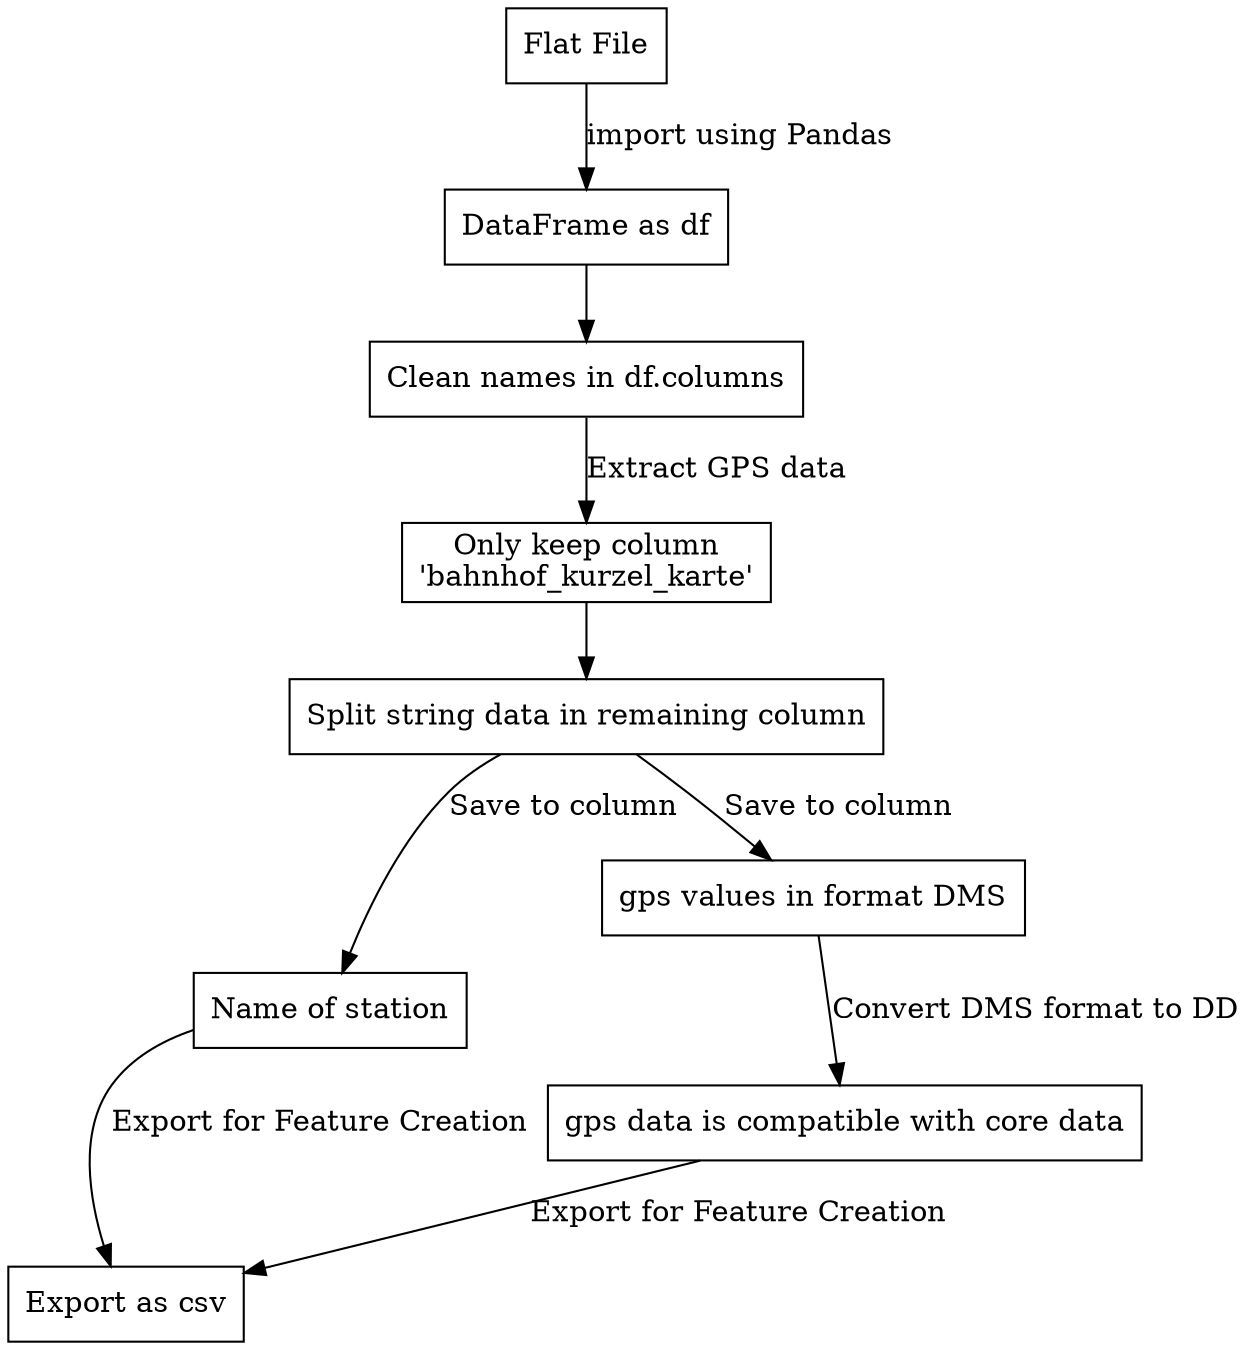 digraph G {
    node [shape=box];
    A [label="Flat File"]
    B [label="DataFrame as df"]
    C [label="Clean names in df.columns"]
    D [label="Only keep column\n'bahnhof_kurzel_karte'"]
    E [label="Split string data in remaining column"]
    F [label="Name of station"]
    G [label="gps values in format DMS"]
    H [label="gps data is compatible with core data"]
    I [label="Export as csv"]

    A -> B [label="import using Pandas"]
    B -> C
    C -> D [label="Extract GPS data"]
    D -> E
    E -> F [label="Save to column"]
    E -> G [label="Save to column"]
    G -> H [label="Convert DMS format to DD"]
    F -> I [label="Export for Feature Creation"]
    H -> I [label="Export for Feature Creation"]
}

